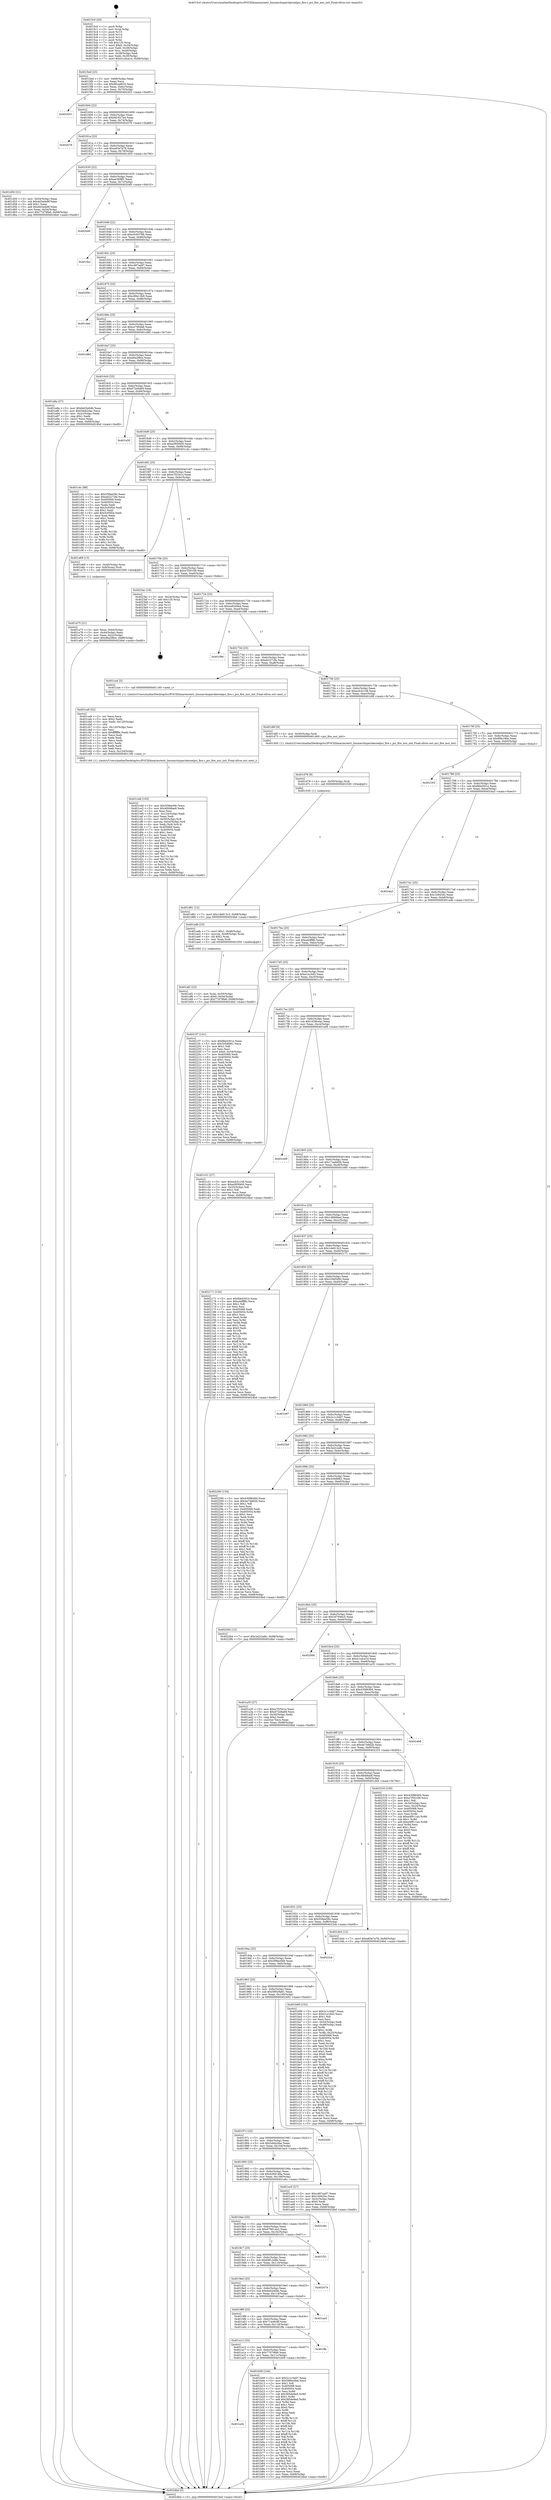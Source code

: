 digraph "0x4015c0" {
  label = "0x4015c0 (/mnt/c/Users/mathe/Desktop/tcc/POCII/binaries/extr_linuxarchsparckernelpci_fire.c_pci_fire_msi_init_Final-ollvm.out::main(0))"
  labelloc = "t"
  node[shape=record]

  Entry [label="",width=0.3,height=0.3,shape=circle,fillcolor=black,style=filled]
  "0x4015ed" [label="{
     0x4015ed [23]\l
     | [instrs]\l
     &nbsp;&nbsp;0x4015ed \<+3\>: mov -0x68(%rbp),%eax\l
     &nbsp;&nbsp;0x4015f0 \<+2\>: mov %eax,%ecx\l
     &nbsp;&nbsp;0x4015f2 \<+6\>: sub $0x90cad635,%ecx\l
     &nbsp;&nbsp;0x4015f8 \<+3\>: mov %eax,-0x6c(%rbp)\l
     &nbsp;&nbsp;0x4015fb \<+3\>: mov %ecx,-0x70(%rbp)\l
     &nbsp;&nbsp;0x4015fe \<+6\>: je 0000000000402453 \<main+0xe93\>\l
  }"]
  "0x402453" [label="{
     0x402453\l
  }", style=dashed]
  "0x401604" [label="{
     0x401604 [22]\l
     | [instrs]\l
     &nbsp;&nbsp;0x401604 \<+5\>: jmp 0000000000401609 \<main+0x49\>\l
     &nbsp;&nbsp;0x401609 \<+3\>: mov -0x6c(%rbp),%eax\l
     &nbsp;&nbsp;0x40160c \<+5\>: sub $0x9d1827a4,%eax\l
     &nbsp;&nbsp;0x401611 \<+3\>: mov %eax,-0x74(%rbp)\l
     &nbsp;&nbsp;0x401614 \<+6\>: je 0000000000402078 \<main+0xab8\>\l
  }"]
  Exit [label="",width=0.3,height=0.3,shape=circle,fillcolor=black,style=filled,peripheries=2]
  "0x402078" [label="{
     0x402078\l
  }", style=dashed]
  "0x40161a" [label="{
     0x40161a [22]\l
     | [instrs]\l
     &nbsp;&nbsp;0x40161a \<+5\>: jmp 000000000040161f \<main+0x5f\>\l
     &nbsp;&nbsp;0x40161f \<+3\>: mov -0x6c(%rbp),%eax\l
     &nbsp;&nbsp;0x401622 \<+5\>: sub $0xa83e7a78,%eax\l
     &nbsp;&nbsp;0x401627 \<+3\>: mov %eax,-0x78(%rbp)\l
     &nbsp;&nbsp;0x40162a \<+6\>: je 0000000000401d50 \<main+0x790\>\l
  }"]
  "0x401d81" [label="{
     0x401d81 [12]\l
     | [instrs]\l
     &nbsp;&nbsp;0x401d81 \<+7\>: movl $0x1de913c3,-0x68(%rbp)\l
     &nbsp;&nbsp;0x401d88 \<+5\>: jmp 00000000004024bd \<main+0xefd\>\l
  }"]
  "0x401d50" [label="{
     0x401d50 [31]\l
     | [instrs]\l
     &nbsp;&nbsp;0x401d50 \<+3\>: mov -0x54(%rbp),%eax\l
     &nbsp;&nbsp;0x401d53 \<+5\>: sub $0xdd3ade8f,%eax\l
     &nbsp;&nbsp;0x401d58 \<+3\>: add $0x1,%eax\l
     &nbsp;&nbsp;0x401d5b \<+5\>: add $0xdd3ade8f,%eax\l
     &nbsp;&nbsp;0x401d60 \<+3\>: mov %eax,-0x54(%rbp)\l
     &nbsp;&nbsp;0x401d63 \<+7\>: movl $0x77d79fa6,-0x68(%rbp)\l
     &nbsp;&nbsp;0x401d6a \<+5\>: jmp 00000000004024bd \<main+0xefd\>\l
  }"]
  "0x401630" [label="{
     0x401630 [22]\l
     | [instrs]\l
     &nbsp;&nbsp;0x401630 \<+5\>: jmp 0000000000401635 \<main+0x75\>\l
     &nbsp;&nbsp;0x401635 \<+3\>: mov -0x6c(%rbp),%eax\l
     &nbsp;&nbsp;0x401638 \<+5\>: sub $0xae368ff1,%eax\l
     &nbsp;&nbsp;0x40163d \<+3\>: mov %eax,-0x7c(%rbp)\l
     &nbsp;&nbsp;0x401640 \<+6\>: je 00000000004020d0 \<main+0xb10\>\l
  }"]
  "0x401d78" [label="{
     0x401d78 [9]\l
     | [instrs]\l
     &nbsp;&nbsp;0x401d78 \<+4\>: mov -0x50(%rbp),%rdi\l
     &nbsp;&nbsp;0x401d7c \<+5\>: call 0000000000401030 \<free@plt\>\l
     | [calls]\l
     &nbsp;&nbsp;0x401030 \{1\} (unknown)\l
  }"]
  "0x4020d0" [label="{
     0x4020d0\l
  }", style=dashed]
  "0x401646" [label="{
     0x401646 [22]\l
     | [instrs]\l
     &nbsp;&nbsp;0x401646 \<+5\>: jmp 000000000040164b \<main+0x8b\>\l
     &nbsp;&nbsp;0x40164b \<+3\>: mov -0x6c(%rbp),%eax\l
     &nbsp;&nbsp;0x40164e \<+5\>: sub $0xc0c83798,%eax\l
     &nbsp;&nbsp;0x401653 \<+3\>: mov %eax,-0x80(%rbp)\l
     &nbsp;&nbsp;0x401656 \<+6\>: je 0000000000401fa2 \<main+0x9e2\>\l
  }"]
  "0x401cdd" [label="{
     0x401cdd [103]\l
     | [instrs]\l
     &nbsp;&nbsp;0x401cdd \<+5\>: mov $0x558ee58c,%ecx\l
     &nbsp;&nbsp;0x401ce2 \<+5\>: mov $0x4fd48ae8,%edx\l
     &nbsp;&nbsp;0x401ce7 \<+2\>: xor %esi,%esi\l
     &nbsp;&nbsp;0x401ce9 \<+6\>: mov -0x124(%rbp),%edi\l
     &nbsp;&nbsp;0x401cef \<+3\>: imul %eax,%edi\l
     &nbsp;&nbsp;0x401cf2 \<+4\>: mov -0x50(%rbp),%r8\l
     &nbsp;&nbsp;0x401cf6 \<+4\>: movslq -0x54(%rbp),%r9\l
     &nbsp;&nbsp;0x401cfa \<+4\>: mov %edi,(%r8,%r9,4)\l
     &nbsp;&nbsp;0x401cfe \<+7\>: mov 0x405068,%eax\l
     &nbsp;&nbsp;0x401d05 \<+7\>: mov 0x405054,%edi\l
     &nbsp;&nbsp;0x401d0c \<+3\>: sub $0x1,%esi\l
     &nbsp;&nbsp;0x401d0f \<+3\>: mov %eax,%r10d\l
     &nbsp;&nbsp;0x401d12 \<+3\>: add %esi,%r10d\l
     &nbsp;&nbsp;0x401d15 \<+4\>: imul %r10d,%eax\l
     &nbsp;&nbsp;0x401d19 \<+3\>: and $0x1,%eax\l
     &nbsp;&nbsp;0x401d1c \<+3\>: cmp $0x0,%eax\l
     &nbsp;&nbsp;0x401d1f \<+4\>: sete %r11b\l
     &nbsp;&nbsp;0x401d23 \<+3\>: cmp $0xa,%edi\l
     &nbsp;&nbsp;0x401d26 \<+3\>: setl %bl\l
     &nbsp;&nbsp;0x401d29 \<+3\>: mov %r11b,%r14b\l
     &nbsp;&nbsp;0x401d2c \<+3\>: and %bl,%r14b\l
     &nbsp;&nbsp;0x401d2f \<+3\>: xor %bl,%r11b\l
     &nbsp;&nbsp;0x401d32 \<+3\>: or %r11b,%r14b\l
     &nbsp;&nbsp;0x401d35 \<+4\>: test $0x1,%r14b\l
     &nbsp;&nbsp;0x401d39 \<+3\>: cmovne %edx,%ecx\l
     &nbsp;&nbsp;0x401d3c \<+3\>: mov %ecx,-0x68(%rbp)\l
     &nbsp;&nbsp;0x401d3f \<+5\>: jmp 00000000004024bd \<main+0xefd\>\l
  }"]
  "0x401fa2" [label="{
     0x401fa2\l
  }", style=dashed]
  "0x40165c" [label="{
     0x40165c [25]\l
     | [instrs]\l
     &nbsp;&nbsp;0x40165c \<+5\>: jmp 0000000000401661 \<main+0xa1\>\l
     &nbsp;&nbsp;0x401661 \<+3\>: mov -0x6c(%rbp),%eax\l
     &nbsp;&nbsp;0x401664 \<+5\>: sub $0xc487aa97,%eax\l
     &nbsp;&nbsp;0x401669 \<+6\>: mov %eax,-0x84(%rbp)\l
     &nbsp;&nbsp;0x40166f \<+6\>: je 000000000040206c \<main+0xaac\>\l
  }"]
  "0x401ca9" [label="{
     0x401ca9 [52]\l
     | [instrs]\l
     &nbsp;&nbsp;0x401ca9 \<+2\>: xor %ecx,%ecx\l
     &nbsp;&nbsp;0x401cab \<+5\>: mov $0x2,%edx\l
     &nbsp;&nbsp;0x401cb0 \<+6\>: mov %edx,-0x120(%rbp)\l
     &nbsp;&nbsp;0x401cb6 \<+1\>: cltd\l
     &nbsp;&nbsp;0x401cb7 \<+6\>: mov -0x120(%rbp),%esi\l
     &nbsp;&nbsp;0x401cbd \<+2\>: idiv %esi\l
     &nbsp;&nbsp;0x401cbf \<+6\>: imul $0xfffffffe,%edx,%edx\l
     &nbsp;&nbsp;0x401cc5 \<+2\>: mov %ecx,%edi\l
     &nbsp;&nbsp;0x401cc7 \<+2\>: sub %edx,%edi\l
     &nbsp;&nbsp;0x401cc9 \<+2\>: mov %ecx,%edx\l
     &nbsp;&nbsp;0x401ccb \<+3\>: sub $0x1,%edx\l
     &nbsp;&nbsp;0x401cce \<+2\>: add %edx,%edi\l
     &nbsp;&nbsp;0x401cd0 \<+2\>: sub %edi,%ecx\l
     &nbsp;&nbsp;0x401cd2 \<+6\>: mov %ecx,-0x124(%rbp)\l
     &nbsp;&nbsp;0x401cd8 \<+5\>: call 0000000000401160 \<next_i\>\l
     | [calls]\l
     &nbsp;&nbsp;0x401160 \{1\} (/mnt/c/Users/mathe/Desktop/tcc/POCII/binaries/extr_linuxarchsparckernelpci_fire.c_pci_fire_msi_init_Final-ollvm.out::next_i)\l
  }"]
  "0x40206c" [label="{
     0x40206c\l
  }", style=dashed]
  "0x401675" [label="{
     0x401675 [25]\l
     | [instrs]\l
     &nbsp;&nbsp;0x401675 \<+5\>: jmp 000000000040167a \<main+0xba\>\l
     &nbsp;&nbsp;0x40167a \<+3\>: mov -0x6c(%rbp),%eax\l
     &nbsp;&nbsp;0x40167d \<+5\>: sub $0xc89a13b9,%eax\l
     &nbsp;&nbsp;0x401682 \<+6\>: mov %eax,-0x88(%rbp)\l
     &nbsp;&nbsp;0x401688 \<+6\>: je 0000000000401de0 \<main+0x820\>\l
  }"]
  "0x401a2b" [label="{
     0x401a2b\l
  }", style=dashed]
  "0x401de0" [label="{
     0x401de0\l
  }", style=dashed]
  "0x40168e" [label="{
     0x40168e [25]\l
     | [instrs]\l
     &nbsp;&nbsp;0x40168e \<+5\>: jmp 0000000000401693 \<main+0xd3\>\l
     &nbsp;&nbsp;0x401693 \<+3\>: mov -0x6c(%rbp),%eax\l
     &nbsp;&nbsp;0x401696 \<+5\>: sub $0xce790da8,%eax\l
     &nbsp;&nbsp;0x40169b \<+6\>: mov %eax,-0x8c(%rbp)\l
     &nbsp;&nbsp;0x4016a1 \<+6\>: je 0000000000401d8d \<main+0x7cd\>\l
  }"]
  "0x401b09" [label="{
     0x401b09 [144]\l
     | [instrs]\l
     &nbsp;&nbsp;0x401b09 \<+5\>: mov $0x2c1c3dd7,%eax\l
     &nbsp;&nbsp;0x401b0e \<+5\>: mov $0x588ec0b6,%ecx\l
     &nbsp;&nbsp;0x401b13 \<+2\>: mov $0x1,%dl\l
     &nbsp;&nbsp;0x401b15 \<+7\>: mov 0x405068,%esi\l
     &nbsp;&nbsp;0x401b1c \<+7\>: mov 0x405054,%edi\l
     &nbsp;&nbsp;0x401b23 \<+3\>: mov %esi,%r8d\l
     &nbsp;&nbsp;0x401b26 \<+7\>: sub $0x385de9ed,%r8d\l
     &nbsp;&nbsp;0x401b2d \<+4\>: sub $0x1,%r8d\l
     &nbsp;&nbsp;0x401b31 \<+7\>: add $0x385de9ed,%r8d\l
     &nbsp;&nbsp;0x401b38 \<+4\>: imul %r8d,%esi\l
     &nbsp;&nbsp;0x401b3c \<+3\>: and $0x1,%esi\l
     &nbsp;&nbsp;0x401b3f \<+3\>: cmp $0x0,%esi\l
     &nbsp;&nbsp;0x401b42 \<+4\>: sete %r9b\l
     &nbsp;&nbsp;0x401b46 \<+3\>: cmp $0xa,%edi\l
     &nbsp;&nbsp;0x401b49 \<+4\>: setl %r10b\l
     &nbsp;&nbsp;0x401b4d \<+3\>: mov %r9b,%r11b\l
     &nbsp;&nbsp;0x401b50 \<+4\>: xor $0xff,%r11b\l
     &nbsp;&nbsp;0x401b54 \<+3\>: mov %r10b,%bl\l
     &nbsp;&nbsp;0x401b57 \<+3\>: xor $0xff,%bl\l
     &nbsp;&nbsp;0x401b5a \<+3\>: xor $0x1,%dl\l
     &nbsp;&nbsp;0x401b5d \<+3\>: mov %r11b,%r14b\l
     &nbsp;&nbsp;0x401b60 \<+4\>: and $0xff,%r14b\l
     &nbsp;&nbsp;0x401b64 \<+3\>: and %dl,%r9b\l
     &nbsp;&nbsp;0x401b67 \<+3\>: mov %bl,%r15b\l
     &nbsp;&nbsp;0x401b6a \<+4\>: and $0xff,%r15b\l
     &nbsp;&nbsp;0x401b6e \<+3\>: and %dl,%r10b\l
     &nbsp;&nbsp;0x401b71 \<+3\>: or %r9b,%r14b\l
     &nbsp;&nbsp;0x401b74 \<+3\>: or %r10b,%r15b\l
     &nbsp;&nbsp;0x401b77 \<+3\>: xor %r15b,%r14b\l
     &nbsp;&nbsp;0x401b7a \<+3\>: or %bl,%r11b\l
     &nbsp;&nbsp;0x401b7d \<+4\>: xor $0xff,%r11b\l
     &nbsp;&nbsp;0x401b81 \<+3\>: or $0x1,%dl\l
     &nbsp;&nbsp;0x401b84 \<+3\>: and %dl,%r11b\l
     &nbsp;&nbsp;0x401b87 \<+3\>: or %r11b,%r14b\l
     &nbsp;&nbsp;0x401b8a \<+4\>: test $0x1,%r14b\l
     &nbsp;&nbsp;0x401b8e \<+3\>: cmovne %ecx,%eax\l
     &nbsp;&nbsp;0x401b91 \<+3\>: mov %eax,-0x68(%rbp)\l
     &nbsp;&nbsp;0x401b94 \<+5\>: jmp 00000000004024bd \<main+0xefd\>\l
  }"]
  "0x401d8d" [label="{
     0x401d8d\l
  }", style=dashed]
  "0x4016a7" [label="{
     0x4016a7 [25]\l
     | [instrs]\l
     &nbsp;&nbsp;0x4016a7 \<+5\>: jmp 00000000004016ac \<main+0xec\>\l
     &nbsp;&nbsp;0x4016ac \<+3\>: mov -0x6c(%rbp),%eax\l
     &nbsp;&nbsp;0x4016af \<+5\>: sub $0xd6a2f8ce,%eax\l
     &nbsp;&nbsp;0x4016b4 \<+6\>: mov %eax,-0x90(%rbp)\l
     &nbsp;&nbsp;0x4016ba \<+6\>: je 0000000000401a8a \<main+0x4ca\>\l
  }"]
  "0x401a12" [label="{
     0x401a12 [25]\l
     | [instrs]\l
     &nbsp;&nbsp;0x401a12 \<+5\>: jmp 0000000000401a17 \<main+0x457\>\l
     &nbsp;&nbsp;0x401a17 \<+3\>: mov -0x6c(%rbp),%eax\l
     &nbsp;&nbsp;0x401a1a \<+5\>: sub $0x77d79fa6,%eax\l
     &nbsp;&nbsp;0x401a1f \<+6\>: mov %eax,-0x11c(%rbp)\l
     &nbsp;&nbsp;0x401a25 \<+6\>: je 0000000000401b09 \<main+0x549\>\l
  }"]
  "0x401a8a" [label="{
     0x401a8a [27]\l
     | [instrs]\l
     &nbsp;&nbsp;0x401a8a \<+5\>: mov $0x6e02e64b,%eax\l
     &nbsp;&nbsp;0x401a8f \<+5\>: mov $0x5deb2dac,%ecx\l
     &nbsp;&nbsp;0x401a94 \<+3\>: mov -0x2c(%rbp),%edx\l
     &nbsp;&nbsp;0x401a97 \<+3\>: cmp $0x1,%edx\l
     &nbsp;&nbsp;0x401a9a \<+3\>: cmovl %ecx,%eax\l
     &nbsp;&nbsp;0x401a9d \<+3\>: mov %eax,-0x68(%rbp)\l
     &nbsp;&nbsp;0x401aa0 \<+5\>: jmp 00000000004024bd \<main+0xefd\>\l
  }"]
  "0x4016c0" [label="{
     0x4016c0 [25]\l
     | [instrs]\l
     &nbsp;&nbsp;0x4016c0 \<+5\>: jmp 00000000004016c5 \<main+0x105\>\l
     &nbsp;&nbsp;0x4016c5 \<+3\>: mov -0x6c(%rbp),%eax\l
     &nbsp;&nbsp;0x4016c8 \<+5\>: sub $0xd72e8a69,%eax\l
     &nbsp;&nbsp;0x4016cd \<+6\>: mov %eax,-0x94(%rbp)\l
     &nbsp;&nbsp;0x4016d3 \<+6\>: je 0000000000401a50 \<main+0x490\>\l
  }"]
  "0x401ffa" [label="{
     0x401ffa\l
  }", style=dashed]
  "0x401a50" [label="{
     0x401a50\l
  }", style=dashed]
  "0x4016d9" [label="{
     0x4016d9 [25]\l
     | [instrs]\l
     &nbsp;&nbsp;0x4016d9 \<+5\>: jmp 00000000004016de \<main+0x11e\>\l
     &nbsp;&nbsp;0x4016de \<+3\>: mov -0x6c(%rbp),%eax\l
     &nbsp;&nbsp;0x4016e1 \<+5\>: sub $0xe095f400,%eax\l
     &nbsp;&nbsp;0x4016e6 \<+6\>: mov %eax,-0x98(%rbp)\l
     &nbsp;&nbsp;0x4016ec \<+6\>: je 0000000000401c4c \<main+0x68c\>\l
  }"]
  "0x4019f9" [label="{
     0x4019f9 [25]\l
     | [instrs]\l
     &nbsp;&nbsp;0x4019f9 \<+5\>: jmp 00000000004019fe \<main+0x43e\>\l
     &nbsp;&nbsp;0x4019fe \<+3\>: mov -0x6c(%rbp),%eax\l
     &nbsp;&nbsp;0x401a01 \<+5\>: sub $0x71446c8f,%eax\l
     &nbsp;&nbsp;0x401a06 \<+6\>: mov %eax,-0x118(%rbp)\l
     &nbsp;&nbsp;0x401a0c \<+6\>: je 0000000000401ffa \<main+0xa3a\>\l
  }"]
  "0x401c4c" [label="{
     0x401c4c [88]\l
     | [instrs]\l
     &nbsp;&nbsp;0x401c4c \<+5\>: mov $0x558ee58c,%eax\l
     &nbsp;&nbsp;0x401c51 \<+5\>: mov $0xeb2272fe,%ecx\l
     &nbsp;&nbsp;0x401c56 \<+7\>: mov 0x405068,%edx\l
     &nbsp;&nbsp;0x401c5d \<+7\>: mov 0x405054,%esi\l
     &nbsp;&nbsp;0x401c64 \<+2\>: mov %edx,%edi\l
     &nbsp;&nbsp;0x401c66 \<+6\>: sub $0x5c05f2e,%edi\l
     &nbsp;&nbsp;0x401c6c \<+3\>: sub $0x1,%edi\l
     &nbsp;&nbsp;0x401c6f \<+6\>: add $0x5c05f2e,%edi\l
     &nbsp;&nbsp;0x401c75 \<+3\>: imul %edi,%edx\l
     &nbsp;&nbsp;0x401c78 \<+3\>: and $0x1,%edx\l
     &nbsp;&nbsp;0x401c7b \<+3\>: cmp $0x0,%edx\l
     &nbsp;&nbsp;0x401c7e \<+4\>: sete %r8b\l
     &nbsp;&nbsp;0x401c82 \<+3\>: cmp $0xa,%esi\l
     &nbsp;&nbsp;0x401c85 \<+4\>: setl %r9b\l
     &nbsp;&nbsp;0x401c89 \<+3\>: mov %r8b,%r10b\l
     &nbsp;&nbsp;0x401c8c \<+3\>: and %r9b,%r10b\l
     &nbsp;&nbsp;0x401c8f \<+3\>: xor %r9b,%r8b\l
     &nbsp;&nbsp;0x401c92 \<+3\>: or %r8b,%r10b\l
     &nbsp;&nbsp;0x401c95 \<+4\>: test $0x1,%r10b\l
     &nbsp;&nbsp;0x401c99 \<+3\>: cmovne %ecx,%eax\l
     &nbsp;&nbsp;0x401c9c \<+3\>: mov %eax,-0x68(%rbp)\l
     &nbsp;&nbsp;0x401c9f \<+5\>: jmp 00000000004024bd \<main+0xefd\>\l
  }"]
  "0x4016f2" [label="{
     0x4016f2 [25]\l
     | [instrs]\l
     &nbsp;&nbsp;0x4016f2 \<+5\>: jmp 00000000004016f7 \<main+0x137\>\l
     &nbsp;&nbsp;0x4016f7 \<+3\>: mov -0x6c(%rbp),%eax\l
     &nbsp;&nbsp;0x4016fa \<+5\>: sub $0xe7f2541e,%eax\l
     &nbsp;&nbsp;0x4016ff \<+6\>: mov %eax,-0x9c(%rbp)\l
     &nbsp;&nbsp;0x401705 \<+6\>: je 0000000000401a68 \<main+0x4a8\>\l
  }"]
  "0x401aa5" [label="{
     0x401aa5\l
  }", style=dashed]
  "0x401a68" [label="{
     0x401a68 [13]\l
     | [instrs]\l
     &nbsp;&nbsp;0x401a68 \<+4\>: mov -0x40(%rbp),%rax\l
     &nbsp;&nbsp;0x401a6c \<+4\>: mov 0x8(%rax),%rdi\l
     &nbsp;&nbsp;0x401a70 \<+5\>: call 0000000000401060 \<atoi@plt\>\l
     | [calls]\l
     &nbsp;&nbsp;0x401060 \{1\} (unknown)\l
  }"]
  "0x40170b" [label="{
     0x40170b [25]\l
     | [instrs]\l
     &nbsp;&nbsp;0x40170b \<+5\>: jmp 0000000000401710 \<main+0x150\>\l
     &nbsp;&nbsp;0x401710 \<+3\>: mov -0x6c(%rbp),%eax\l
     &nbsp;&nbsp;0x401713 \<+5\>: sub $0xe7f50169,%eax\l
     &nbsp;&nbsp;0x401718 \<+6\>: mov %eax,-0xa0(%rbp)\l
     &nbsp;&nbsp;0x40171e \<+6\>: je 00000000004023ac \<main+0xdec\>\l
  }"]
  "0x4019e0" [label="{
     0x4019e0 [25]\l
     | [instrs]\l
     &nbsp;&nbsp;0x4019e0 \<+5\>: jmp 00000000004019e5 \<main+0x425\>\l
     &nbsp;&nbsp;0x4019e5 \<+3\>: mov -0x6c(%rbp),%eax\l
     &nbsp;&nbsp;0x4019e8 \<+5\>: sub $0x6e02e64b,%eax\l
     &nbsp;&nbsp;0x4019ed \<+6\>: mov %eax,-0x114(%rbp)\l
     &nbsp;&nbsp;0x4019f3 \<+6\>: je 0000000000401aa5 \<main+0x4e5\>\l
  }"]
  "0x4023ac" [label="{
     0x4023ac [19]\l
     | [instrs]\l
     &nbsp;&nbsp;0x4023ac \<+3\>: mov -0x24(%rbp),%eax\l
     &nbsp;&nbsp;0x4023af \<+7\>: add $0x120,%rsp\l
     &nbsp;&nbsp;0x4023b6 \<+1\>: pop %rbx\l
     &nbsp;&nbsp;0x4023b7 \<+2\>: pop %r12\l
     &nbsp;&nbsp;0x4023b9 \<+2\>: pop %r14\l
     &nbsp;&nbsp;0x4023bb \<+2\>: pop %r15\l
     &nbsp;&nbsp;0x4023bd \<+1\>: pop %rbp\l
     &nbsp;&nbsp;0x4023be \<+1\>: ret\l
  }"]
  "0x401724" [label="{
     0x401724 [25]\l
     | [instrs]\l
     &nbsp;&nbsp;0x401724 \<+5\>: jmp 0000000000401729 \<main+0x169\>\l
     &nbsp;&nbsp;0x401729 \<+3\>: mov -0x6c(%rbp),%eax\l
     &nbsp;&nbsp;0x40172c \<+5\>: sub $0xea9249a4,%eax\l
     &nbsp;&nbsp;0x401731 \<+6\>: mov %eax,-0xa4(%rbp)\l
     &nbsp;&nbsp;0x401737 \<+6\>: je 0000000000401f96 \<main+0x9d6\>\l
  }"]
  "0x402474" [label="{
     0x402474\l
  }", style=dashed]
  "0x401f96" [label="{
     0x401f96\l
  }", style=dashed]
  "0x40173d" [label="{
     0x40173d [25]\l
     | [instrs]\l
     &nbsp;&nbsp;0x40173d \<+5\>: jmp 0000000000401742 \<main+0x182\>\l
     &nbsp;&nbsp;0x401742 \<+3\>: mov -0x6c(%rbp),%eax\l
     &nbsp;&nbsp;0x401745 \<+5\>: sub $0xeb2272fe,%eax\l
     &nbsp;&nbsp;0x40174a \<+6\>: mov %eax,-0xa8(%rbp)\l
     &nbsp;&nbsp;0x401750 \<+6\>: je 0000000000401ca4 \<main+0x6e4\>\l
  }"]
  "0x4019c7" [label="{
     0x4019c7 [25]\l
     | [instrs]\l
     &nbsp;&nbsp;0x4019c7 \<+5\>: jmp 00000000004019cc \<main+0x40c\>\l
     &nbsp;&nbsp;0x4019cc \<+3\>: mov -0x6c(%rbp),%eax\l
     &nbsp;&nbsp;0x4019cf \<+5\>: sub $0x69f1348e,%eax\l
     &nbsp;&nbsp;0x4019d4 \<+6\>: mov %eax,-0x110(%rbp)\l
     &nbsp;&nbsp;0x4019da \<+6\>: je 0000000000402474 \<main+0xeb4\>\l
  }"]
  "0x401ca4" [label="{
     0x401ca4 [5]\l
     | [instrs]\l
     &nbsp;&nbsp;0x401ca4 \<+5\>: call 0000000000401160 \<next_i\>\l
     | [calls]\l
     &nbsp;&nbsp;0x401160 \{1\} (/mnt/c/Users/mathe/Desktop/tcc/POCII/binaries/extr_linuxarchsparckernelpci_fire.c_pci_fire_msi_init_Final-ollvm.out::next_i)\l
  }"]
  "0x401756" [label="{
     0x401756 [25]\l
     | [instrs]\l
     &nbsp;&nbsp;0x401756 \<+5\>: jmp 000000000040175b \<main+0x19b\>\l
     &nbsp;&nbsp;0x40175b \<+3\>: mov -0x6c(%rbp),%eax\l
     &nbsp;&nbsp;0x40175e \<+5\>: sub $0xecb3c148,%eax\l
     &nbsp;&nbsp;0x401763 \<+6\>: mov %eax,-0xac(%rbp)\l
     &nbsp;&nbsp;0x401769 \<+6\>: je 0000000000401d6f \<main+0x7af\>\l
  }"]
  "0x401f31" [label="{
     0x401f31\l
  }", style=dashed]
  "0x401d6f" [label="{
     0x401d6f [9]\l
     | [instrs]\l
     &nbsp;&nbsp;0x401d6f \<+4\>: mov -0x50(%rbp),%rdi\l
     &nbsp;&nbsp;0x401d73 \<+5\>: call 0000000000401400 \<pci_fire_msi_init\>\l
     | [calls]\l
     &nbsp;&nbsp;0x401400 \{1\} (/mnt/c/Users/mathe/Desktop/tcc/POCII/binaries/extr_linuxarchsparckernelpci_fire.c_pci_fire_msi_init_Final-ollvm.out::pci_fire_msi_init)\l
  }"]
  "0x40176f" [label="{
     0x40176f [25]\l
     | [instrs]\l
     &nbsp;&nbsp;0x40176f \<+5\>: jmp 0000000000401774 \<main+0x1b4\>\l
     &nbsp;&nbsp;0x401774 \<+3\>: mov -0x6c(%rbp),%eax\l
     &nbsp;&nbsp;0x401777 \<+5\>: sub $0xf8fe19be,%eax\l
     &nbsp;&nbsp;0x40177c \<+6\>: mov %eax,-0xb0(%rbp)\l
     &nbsp;&nbsp;0x401782 \<+6\>: je 0000000000402165 \<main+0xba5\>\l
  }"]
  "0x4019ae" [label="{
     0x4019ae [25]\l
     | [instrs]\l
     &nbsp;&nbsp;0x4019ae \<+5\>: jmp 00000000004019b3 \<main+0x3f3\>\l
     &nbsp;&nbsp;0x4019b3 \<+3\>: mov -0x6c(%rbp),%eax\l
     &nbsp;&nbsp;0x4019b6 \<+5\>: sub $0x679014a2,%eax\l
     &nbsp;&nbsp;0x4019bb \<+6\>: mov %eax,-0x10c(%rbp)\l
     &nbsp;&nbsp;0x4019c1 \<+6\>: je 0000000000401f31 \<main+0x971\>\l
  }"]
  "0x402165" [label="{
     0x402165\l
  }", style=dashed]
  "0x401788" [label="{
     0x401788 [25]\l
     | [instrs]\l
     &nbsp;&nbsp;0x401788 \<+5\>: jmp 000000000040178d \<main+0x1cd\>\l
     &nbsp;&nbsp;0x40178d \<+3\>: mov -0x6c(%rbp),%eax\l
     &nbsp;&nbsp;0x401790 \<+5\>: sub $0xfbb4301e,%eax\l
     &nbsp;&nbsp;0x401795 \<+6\>: mov %eax,-0xb4(%rbp)\l
     &nbsp;&nbsp;0x40179b \<+6\>: je 00000000004024a3 \<main+0xee3\>\l
  }"]
  "0x401e6c" [label="{
     0x401e6c\l
  }", style=dashed]
  "0x4024a3" [label="{
     0x4024a3\l
  }", style=dashed]
  "0x4017a1" [label="{
     0x4017a1 [25]\l
     | [instrs]\l
     &nbsp;&nbsp;0x4017a1 \<+5\>: jmp 00000000004017a6 \<main+0x1e6\>\l
     &nbsp;&nbsp;0x4017a6 \<+3\>: mov -0x6c(%rbp),%eax\l
     &nbsp;&nbsp;0x4017a9 \<+5\>: sub $0x1b9434c,%eax\l
     &nbsp;&nbsp;0x4017ae \<+6\>: mov %eax,-0xb8(%rbp)\l
     &nbsp;&nbsp;0x4017b4 \<+6\>: je 0000000000401adb \<main+0x51b\>\l
  }"]
  "0x401af2" [label="{
     0x401af2 [23]\l
     | [instrs]\l
     &nbsp;&nbsp;0x401af2 \<+4\>: mov %rax,-0x50(%rbp)\l
     &nbsp;&nbsp;0x401af6 \<+7\>: movl $0x0,-0x54(%rbp)\l
     &nbsp;&nbsp;0x401afd \<+7\>: movl $0x77d79fa6,-0x68(%rbp)\l
     &nbsp;&nbsp;0x401b04 \<+5\>: jmp 00000000004024bd \<main+0xefd\>\l
  }"]
  "0x401adb" [label="{
     0x401adb [23]\l
     | [instrs]\l
     &nbsp;&nbsp;0x401adb \<+7\>: movl $0x1,-0x48(%rbp)\l
     &nbsp;&nbsp;0x401ae2 \<+4\>: movslq -0x48(%rbp),%rax\l
     &nbsp;&nbsp;0x401ae6 \<+4\>: shl $0x2,%rax\l
     &nbsp;&nbsp;0x401aea \<+3\>: mov %rax,%rdi\l
     &nbsp;&nbsp;0x401aed \<+5\>: call 0000000000401050 \<malloc@plt\>\l
     | [calls]\l
     &nbsp;&nbsp;0x401050 \{1\} (unknown)\l
  }"]
  "0x4017ba" [label="{
     0x4017ba [25]\l
     | [instrs]\l
     &nbsp;&nbsp;0x4017ba \<+5\>: jmp 00000000004017bf \<main+0x1ff\>\l
     &nbsp;&nbsp;0x4017bf \<+3\>: mov -0x6c(%rbp),%eax\l
     &nbsp;&nbsp;0x4017c2 \<+5\>: sub $0xa4dff8b,%eax\l
     &nbsp;&nbsp;0x4017c7 \<+6\>: mov %eax,-0xbc(%rbp)\l
     &nbsp;&nbsp;0x4017cd \<+6\>: je 00000000004021f7 \<main+0xc37\>\l
  }"]
  "0x401995" [label="{
     0x401995 [25]\l
     | [instrs]\l
     &nbsp;&nbsp;0x401995 \<+5\>: jmp 000000000040199a \<main+0x3da\>\l
     &nbsp;&nbsp;0x40199a \<+3\>: mov -0x6c(%rbp),%eax\l
     &nbsp;&nbsp;0x40199d \<+5\>: sub $0x6269148a,%eax\l
     &nbsp;&nbsp;0x4019a2 \<+6\>: mov %eax,-0x108(%rbp)\l
     &nbsp;&nbsp;0x4019a8 \<+6\>: je 0000000000401e6c \<main+0x8ac\>\l
  }"]
  "0x4021f7" [label="{
     0x4021f7 [141]\l
     | [instrs]\l
     &nbsp;&nbsp;0x4021f7 \<+5\>: mov $0xfbb4301e,%eax\l
     &nbsp;&nbsp;0x4021fc \<+5\>: mov $0x3c0dfd61,%ecx\l
     &nbsp;&nbsp;0x402201 \<+2\>: mov $0x1,%dl\l
     &nbsp;&nbsp;0x402203 \<+2\>: xor %esi,%esi\l
     &nbsp;&nbsp;0x402205 \<+7\>: movl $0x0,-0x34(%rbp)\l
     &nbsp;&nbsp;0x40220c \<+7\>: mov 0x405068,%edi\l
     &nbsp;&nbsp;0x402213 \<+8\>: mov 0x405054,%r8d\l
     &nbsp;&nbsp;0x40221b \<+3\>: sub $0x1,%esi\l
     &nbsp;&nbsp;0x40221e \<+3\>: mov %edi,%r9d\l
     &nbsp;&nbsp;0x402221 \<+3\>: add %esi,%r9d\l
     &nbsp;&nbsp;0x402224 \<+4\>: imul %r9d,%edi\l
     &nbsp;&nbsp;0x402228 \<+3\>: and $0x1,%edi\l
     &nbsp;&nbsp;0x40222b \<+3\>: cmp $0x0,%edi\l
     &nbsp;&nbsp;0x40222e \<+4\>: sete %r10b\l
     &nbsp;&nbsp;0x402232 \<+4\>: cmp $0xa,%r8d\l
     &nbsp;&nbsp;0x402236 \<+4\>: setl %r11b\l
     &nbsp;&nbsp;0x40223a \<+3\>: mov %r10b,%bl\l
     &nbsp;&nbsp;0x40223d \<+3\>: xor $0xff,%bl\l
     &nbsp;&nbsp;0x402240 \<+3\>: mov %r11b,%r14b\l
     &nbsp;&nbsp;0x402243 \<+4\>: xor $0xff,%r14b\l
     &nbsp;&nbsp;0x402247 \<+3\>: xor $0x1,%dl\l
     &nbsp;&nbsp;0x40224a \<+3\>: mov %bl,%r15b\l
     &nbsp;&nbsp;0x40224d \<+4\>: and $0xff,%r15b\l
     &nbsp;&nbsp;0x402251 \<+3\>: and %dl,%r10b\l
     &nbsp;&nbsp;0x402254 \<+3\>: mov %r14b,%r12b\l
     &nbsp;&nbsp;0x402257 \<+4\>: and $0xff,%r12b\l
     &nbsp;&nbsp;0x40225b \<+3\>: and %dl,%r11b\l
     &nbsp;&nbsp;0x40225e \<+3\>: or %r10b,%r15b\l
     &nbsp;&nbsp;0x402261 \<+3\>: or %r11b,%r12b\l
     &nbsp;&nbsp;0x402264 \<+3\>: xor %r12b,%r15b\l
     &nbsp;&nbsp;0x402267 \<+3\>: or %r14b,%bl\l
     &nbsp;&nbsp;0x40226a \<+3\>: xor $0xff,%bl\l
     &nbsp;&nbsp;0x40226d \<+3\>: or $0x1,%dl\l
     &nbsp;&nbsp;0x402270 \<+2\>: and %dl,%bl\l
     &nbsp;&nbsp;0x402272 \<+3\>: or %bl,%r15b\l
     &nbsp;&nbsp;0x402275 \<+4\>: test $0x1,%r15b\l
     &nbsp;&nbsp;0x402279 \<+3\>: cmovne %ecx,%eax\l
     &nbsp;&nbsp;0x40227c \<+3\>: mov %eax,-0x68(%rbp)\l
     &nbsp;&nbsp;0x40227f \<+5\>: jmp 00000000004024bd \<main+0xefd\>\l
  }"]
  "0x4017d3" [label="{
     0x4017d3 [25]\l
     | [instrs]\l
     &nbsp;&nbsp;0x4017d3 \<+5\>: jmp 00000000004017d8 \<main+0x218\>\l
     &nbsp;&nbsp;0x4017d8 \<+3\>: mov -0x6c(%rbp),%eax\l
     &nbsp;&nbsp;0x4017db \<+5\>: sub $0xe1a16d3,%eax\l
     &nbsp;&nbsp;0x4017e0 \<+6\>: mov %eax,-0xc0(%rbp)\l
     &nbsp;&nbsp;0x4017e6 \<+6\>: je 0000000000401c31 \<main+0x671\>\l
  }"]
  "0x401ac0" [label="{
     0x401ac0 [27]\l
     | [instrs]\l
     &nbsp;&nbsp;0x401ac0 \<+5\>: mov $0xc487aa97,%eax\l
     &nbsp;&nbsp;0x401ac5 \<+5\>: mov $0x1b9434c,%ecx\l
     &nbsp;&nbsp;0x401aca \<+3\>: mov -0x2c(%rbp),%edx\l
     &nbsp;&nbsp;0x401acd \<+3\>: cmp $0x0,%edx\l
     &nbsp;&nbsp;0x401ad0 \<+3\>: cmove %ecx,%eax\l
     &nbsp;&nbsp;0x401ad3 \<+3\>: mov %eax,-0x68(%rbp)\l
     &nbsp;&nbsp;0x401ad6 \<+5\>: jmp 00000000004024bd \<main+0xefd\>\l
  }"]
  "0x401c31" [label="{
     0x401c31 [27]\l
     | [instrs]\l
     &nbsp;&nbsp;0x401c31 \<+5\>: mov $0xecb3c148,%eax\l
     &nbsp;&nbsp;0x401c36 \<+5\>: mov $0xe095f400,%ecx\l
     &nbsp;&nbsp;0x401c3b \<+3\>: mov -0x25(%rbp),%dl\l
     &nbsp;&nbsp;0x401c3e \<+3\>: test $0x1,%dl\l
     &nbsp;&nbsp;0x401c41 \<+3\>: cmovne %ecx,%eax\l
     &nbsp;&nbsp;0x401c44 \<+3\>: mov %eax,-0x68(%rbp)\l
     &nbsp;&nbsp;0x401c47 \<+5\>: jmp 00000000004024bd \<main+0xefd\>\l
  }"]
  "0x4017ec" [label="{
     0x4017ec [25]\l
     | [instrs]\l
     &nbsp;&nbsp;0x4017ec \<+5\>: jmp 00000000004017f1 \<main+0x231\>\l
     &nbsp;&nbsp;0x4017f1 \<+3\>: mov -0x6c(%rbp),%eax\l
     &nbsp;&nbsp;0x4017f4 \<+5\>: sub $0x1638ceac,%eax\l
     &nbsp;&nbsp;0x4017f9 \<+6\>: mov %eax,-0xc4(%rbp)\l
     &nbsp;&nbsp;0x4017ff \<+6\>: je 0000000000401ed9 \<main+0x919\>\l
  }"]
  "0x40197c" [label="{
     0x40197c [25]\l
     | [instrs]\l
     &nbsp;&nbsp;0x40197c \<+5\>: jmp 0000000000401981 \<main+0x3c1\>\l
     &nbsp;&nbsp;0x401981 \<+3\>: mov -0x6c(%rbp),%eax\l
     &nbsp;&nbsp;0x401984 \<+5\>: sub $0x5deb2dac,%eax\l
     &nbsp;&nbsp;0x401989 \<+6\>: mov %eax,-0x104(%rbp)\l
     &nbsp;&nbsp;0x40198f \<+6\>: je 0000000000401ac0 \<main+0x500\>\l
  }"]
  "0x401ed9" [label="{
     0x401ed9\l
  }", style=dashed]
  "0x401805" [label="{
     0x401805 [25]\l
     | [instrs]\l
     &nbsp;&nbsp;0x401805 \<+5\>: jmp 000000000040180a \<main+0x24a\>\l
     &nbsp;&nbsp;0x40180a \<+3\>: mov -0x6c(%rbp),%eax\l
     &nbsp;&nbsp;0x40180d \<+5\>: sub $0x17ae6d56,%eax\l
     &nbsp;&nbsp;0x401812 \<+6\>: mov %eax,-0xc8(%rbp)\l
     &nbsp;&nbsp;0x401818 \<+6\>: je 0000000000401e60 \<main+0x8a0\>\l
  }"]
  "0x402492" [label="{
     0x402492\l
  }", style=dashed]
  "0x401e60" [label="{
     0x401e60\l
  }", style=dashed]
  "0x40181e" [label="{
     0x40181e [25]\l
     | [instrs]\l
     &nbsp;&nbsp;0x40181e \<+5\>: jmp 0000000000401823 \<main+0x263\>\l
     &nbsp;&nbsp;0x401823 \<+3\>: mov -0x6c(%rbp),%eax\l
     &nbsp;&nbsp;0x401826 \<+5\>: sub $0x1d966be4,%eax\l
     &nbsp;&nbsp;0x40182b \<+6\>: mov %eax,-0xcc(%rbp)\l
     &nbsp;&nbsp;0x401831 \<+6\>: je 0000000000402425 \<main+0xe65\>\l
  }"]
  "0x401963" [label="{
     0x401963 [25]\l
     | [instrs]\l
     &nbsp;&nbsp;0x401963 \<+5\>: jmp 0000000000401968 \<main+0x3a8\>\l
     &nbsp;&nbsp;0x401968 \<+3\>: mov -0x6c(%rbp),%eax\l
     &nbsp;&nbsp;0x40196b \<+5\>: sub $0x58929a61,%eax\l
     &nbsp;&nbsp;0x401970 \<+6\>: mov %eax,-0x100(%rbp)\l
     &nbsp;&nbsp;0x401976 \<+6\>: je 0000000000402492 \<main+0xed2\>\l
  }"]
  "0x402425" [label="{
     0x402425\l
  }", style=dashed]
  "0x401837" [label="{
     0x401837 [25]\l
     | [instrs]\l
     &nbsp;&nbsp;0x401837 \<+5\>: jmp 000000000040183c \<main+0x27c\>\l
     &nbsp;&nbsp;0x40183c \<+3\>: mov -0x6c(%rbp),%eax\l
     &nbsp;&nbsp;0x40183f \<+5\>: sub $0x1de913c3,%eax\l
     &nbsp;&nbsp;0x401844 \<+6\>: mov %eax,-0xd0(%rbp)\l
     &nbsp;&nbsp;0x40184a \<+6\>: je 0000000000402171 \<main+0xbb1\>\l
  }"]
  "0x401b99" [label="{
     0x401b99 [152]\l
     | [instrs]\l
     &nbsp;&nbsp;0x401b99 \<+5\>: mov $0x2c1c3dd7,%eax\l
     &nbsp;&nbsp;0x401b9e \<+5\>: mov $0xe1a16d3,%ecx\l
     &nbsp;&nbsp;0x401ba3 \<+2\>: mov $0x1,%dl\l
     &nbsp;&nbsp;0x401ba5 \<+2\>: xor %esi,%esi\l
     &nbsp;&nbsp;0x401ba7 \<+3\>: mov -0x54(%rbp),%edi\l
     &nbsp;&nbsp;0x401baa \<+3\>: cmp -0x48(%rbp),%edi\l
     &nbsp;&nbsp;0x401bad \<+4\>: setl %r8b\l
     &nbsp;&nbsp;0x401bb1 \<+4\>: and $0x1,%r8b\l
     &nbsp;&nbsp;0x401bb5 \<+4\>: mov %r8b,-0x25(%rbp)\l
     &nbsp;&nbsp;0x401bb9 \<+7\>: mov 0x405068,%edi\l
     &nbsp;&nbsp;0x401bc0 \<+8\>: mov 0x405054,%r9d\l
     &nbsp;&nbsp;0x401bc8 \<+3\>: sub $0x1,%esi\l
     &nbsp;&nbsp;0x401bcb \<+3\>: mov %edi,%r10d\l
     &nbsp;&nbsp;0x401bce \<+3\>: add %esi,%r10d\l
     &nbsp;&nbsp;0x401bd1 \<+4\>: imul %r10d,%edi\l
     &nbsp;&nbsp;0x401bd5 \<+3\>: and $0x1,%edi\l
     &nbsp;&nbsp;0x401bd8 \<+3\>: cmp $0x0,%edi\l
     &nbsp;&nbsp;0x401bdb \<+4\>: sete %r8b\l
     &nbsp;&nbsp;0x401bdf \<+4\>: cmp $0xa,%r9d\l
     &nbsp;&nbsp;0x401be3 \<+4\>: setl %r11b\l
     &nbsp;&nbsp;0x401be7 \<+3\>: mov %r8b,%bl\l
     &nbsp;&nbsp;0x401bea \<+3\>: xor $0xff,%bl\l
     &nbsp;&nbsp;0x401bed \<+3\>: mov %r11b,%r14b\l
     &nbsp;&nbsp;0x401bf0 \<+4\>: xor $0xff,%r14b\l
     &nbsp;&nbsp;0x401bf4 \<+3\>: xor $0x1,%dl\l
     &nbsp;&nbsp;0x401bf7 \<+3\>: mov %bl,%r15b\l
     &nbsp;&nbsp;0x401bfa \<+4\>: and $0xff,%r15b\l
     &nbsp;&nbsp;0x401bfe \<+3\>: and %dl,%r8b\l
     &nbsp;&nbsp;0x401c01 \<+3\>: mov %r14b,%r12b\l
     &nbsp;&nbsp;0x401c04 \<+4\>: and $0xff,%r12b\l
     &nbsp;&nbsp;0x401c08 \<+3\>: and %dl,%r11b\l
     &nbsp;&nbsp;0x401c0b \<+3\>: or %r8b,%r15b\l
     &nbsp;&nbsp;0x401c0e \<+3\>: or %r11b,%r12b\l
     &nbsp;&nbsp;0x401c11 \<+3\>: xor %r12b,%r15b\l
     &nbsp;&nbsp;0x401c14 \<+3\>: or %r14b,%bl\l
     &nbsp;&nbsp;0x401c17 \<+3\>: xor $0xff,%bl\l
     &nbsp;&nbsp;0x401c1a \<+3\>: or $0x1,%dl\l
     &nbsp;&nbsp;0x401c1d \<+2\>: and %dl,%bl\l
     &nbsp;&nbsp;0x401c1f \<+3\>: or %bl,%r15b\l
     &nbsp;&nbsp;0x401c22 \<+4\>: test $0x1,%r15b\l
     &nbsp;&nbsp;0x401c26 \<+3\>: cmovne %ecx,%eax\l
     &nbsp;&nbsp;0x401c29 \<+3\>: mov %eax,-0x68(%rbp)\l
     &nbsp;&nbsp;0x401c2c \<+5\>: jmp 00000000004024bd \<main+0xefd\>\l
  }"]
  "0x402171" [label="{
     0x402171 [134]\l
     | [instrs]\l
     &nbsp;&nbsp;0x402171 \<+5\>: mov $0xfbb4301e,%eax\l
     &nbsp;&nbsp;0x402176 \<+5\>: mov $0xa4dff8b,%ecx\l
     &nbsp;&nbsp;0x40217b \<+2\>: mov $0x1,%dl\l
     &nbsp;&nbsp;0x40217d \<+2\>: xor %esi,%esi\l
     &nbsp;&nbsp;0x40217f \<+7\>: mov 0x405068,%edi\l
     &nbsp;&nbsp;0x402186 \<+8\>: mov 0x405054,%r8d\l
     &nbsp;&nbsp;0x40218e \<+3\>: sub $0x1,%esi\l
     &nbsp;&nbsp;0x402191 \<+3\>: mov %edi,%r9d\l
     &nbsp;&nbsp;0x402194 \<+3\>: add %esi,%r9d\l
     &nbsp;&nbsp;0x402197 \<+4\>: imul %r9d,%edi\l
     &nbsp;&nbsp;0x40219b \<+3\>: and $0x1,%edi\l
     &nbsp;&nbsp;0x40219e \<+3\>: cmp $0x0,%edi\l
     &nbsp;&nbsp;0x4021a1 \<+4\>: sete %r10b\l
     &nbsp;&nbsp;0x4021a5 \<+4\>: cmp $0xa,%r8d\l
     &nbsp;&nbsp;0x4021a9 \<+4\>: setl %r11b\l
     &nbsp;&nbsp;0x4021ad \<+3\>: mov %r10b,%bl\l
     &nbsp;&nbsp;0x4021b0 \<+3\>: xor $0xff,%bl\l
     &nbsp;&nbsp;0x4021b3 \<+3\>: mov %r11b,%r14b\l
     &nbsp;&nbsp;0x4021b6 \<+4\>: xor $0xff,%r14b\l
     &nbsp;&nbsp;0x4021ba \<+3\>: xor $0x1,%dl\l
     &nbsp;&nbsp;0x4021bd \<+3\>: mov %bl,%r15b\l
     &nbsp;&nbsp;0x4021c0 \<+4\>: and $0xff,%r15b\l
     &nbsp;&nbsp;0x4021c4 \<+3\>: and %dl,%r10b\l
     &nbsp;&nbsp;0x4021c7 \<+3\>: mov %r14b,%r12b\l
     &nbsp;&nbsp;0x4021ca \<+4\>: and $0xff,%r12b\l
     &nbsp;&nbsp;0x4021ce \<+3\>: and %dl,%r11b\l
     &nbsp;&nbsp;0x4021d1 \<+3\>: or %r10b,%r15b\l
     &nbsp;&nbsp;0x4021d4 \<+3\>: or %r11b,%r12b\l
     &nbsp;&nbsp;0x4021d7 \<+3\>: xor %r12b,%r15b\l
     &nbsp;&nbsp;0x4021da \<+3\>: or %r14b,%bl\l
     &nbsp;&nbsp;0x4021dd \<+3\>: xor $0xff,%bl\l
     &nbsp;&nbsp;0x4021e0 \<+3\>: or $0x1,%dl\l
     &nbsp;&nbsp;0x4021e3 \<+2\>: and %dl,%bl\l
     &nbsp;&nbsp;0x4021e5 \<+3\>: or %bl,%r15b\l
     &nbsp;&nbsp;0x4021e8 \<+4\>: test $0x1,%r15b\l
     &nbsp;&nbsp;0x4021ec \<+3\>: cmovne %ecx,%eax\l
     &nbsp;&nbsp;0x4021ef \<+3\>: mov %eax,-0x68(%rbp)\l
     &nbsp;&nbsp;0x4021f2 \<+5\>: jmp 00000000004024bd \<main+0xefd\>\l
  }"]
  "0x401850" [label="{
     0x401850 [25]\l
     | [instrs]\l
     &nbsp;&nbsp;0x401850 \<+5\>: jmp 0000000000401855 \<main+0x295\>\l
     &nbsp;&nbsp;0x401855 \<+3\>: mov -0x6c(%rbp),%eax\l
     &nbsp;&nbsp;0x401858 \<+5\>: sub $0x229d5d9c,%eax\l
     &nbsp;&nbsp;0x40185d \<+6\>: mov %eax,-0xd4(%rbp)\l
     &nbsp;&nbsp;0x401863 \<+6\>: je 0000000000401e87 \<main+0x8c7\>\l
  }"]
  "0x40194a" [label="{
     0x40194a [25]\l
     | [instrs]\l
     &nbsp;&nbsp;0x40194a \<+5\>: jmp 000000000040194f \<main+0x38f\>\l
     &nbsp;&nbsp;0x40194f \<+3\>: mov -0x6c(%rbp),%eax\l
     &nbsp;&nbsp;0x401952 \<+5\>: sub $0x588ec0b6,%eax\l
     &nbsp;&nbsp;0x401957 \<+6\>: mov %eax,-0xfc(%rbp)\l
     &nbsp;&nbsp;0x40195d \<+6\>: je 0000000000401b99 \<main+0x5d9\>\l
  }"]
  "0x401e87" [label="{
     0x401e87\l
  }", style=dashed]
  "0x401869" [label="{
     0x401869 [25]\l
     | [instrs]\l
     &nbsp;&nbsp;0x401869 \<+5\>: jmp 000000000040186e \<main+0x2ae\>\l
     &nbsp;&nbsp;0x40186e \<+3\>: mov -0x6c(%rbp),%eax\l
     &nbsp;&nbsp;0x401871 \<+5\>: sub $0x2c1c3dd7,%eax\l
     &nbsp;&nbsp;0x401876 \<+6\>: mov %eax,-0xd8(%rbp)\l
     &nbsp;&nbsp;0x40187c \<+6\>: je 00000000004023bf \<main+0xdff\>\l
  }"]
  "0x4023cb" [label="{
     0x4023cb\l
  }", style=dashed]
  "0x4023bf" [label="{
     0x4023bf\l
  }", style=dashed]
  "0x401882" [label="{
     0x401882 [25]\l
     | [instrs]\l
     &nbsp;&nbsp;0x401882 \<+5\>: jmp 0000000000401887 \<main+0x2c7\>\l
     &nbsp;&nbsp;0x401887 \<+3\>: mov -0x6c(%rbp),%eax\l
     &nbsp;&nbsp;0x40188a \<+5\>: sub $0x3a2c2a8c,%eax\l
     &nbsp;&nbsp;0x40188f \<+6\>: mov %eax,-0xdc(%rbp)\l
     &nbsp;&nbsp;0x401895 \<+6\>: je 0000000000402290 \<main+0xcd0\>\l
  }"]
  "0x401931" [label="{
     0x401931 [25]\l
     | [instrs]\l
     &nbsp;&nbsp;0x401931 \<+5\>: jmp 0000000000401936 \<main+0x376\>\l
     &nbsp;&nbsp;0x401936 \<+3\>: mov -0x6c(%rbp),%eax\l
     &nbsp;&nbsp;0x401939 \<+5\>: sub $0x558ee58c,%eax\l
     &nbsp;&nbsp;0x40193e \<+6\>: mov %eax,-0xf8(%rbp)\l
     &nbsp;&nbsp;0x401944 \<+6\>: je 00000000004023cb \<main+0xe0b\>\l
  }"]
  "0x402290" [label="{
     0x402290 [134]\l
     | [instrs]\l
     &nbsp;&nbsp;0x402290 \<+5\>: mov $0x43086494,%eax\l
     &nbsp;&nbsp;0x402295 \<+5\>: mov $0x4e748d2b,%ecx\l
     &nbsp;&nbsp;0x40229a \<+2\>: mov $0x1,%dl\l
     &nbsp;&nbsp;0x40229c \<+2\>: xor %esi,%esi\l
     &nbsp;&nbsp;0x40229e \<+7\>: mov 0x405068,%edi\l
     &nbsp;&nbsp;0x4022a5 \<+8\>: mov 0x405054,%r8d\l
     &nbsp;&nbsp;0x4022ad \<+3\>: sub $0x1,%esi\l
     &nbsp;&nbsp;0x4022b0 \<+3\>: mov %edi,%r9d\l
     &nbsp;&nbsp;0x4022b3 \<+3\>: add %esi,%r9d\l
     &nbsp;&nbsp;0x4022b6 \<+4\>: imul %r9d,%edi\l
     &nbsp;&nbsp;0x4022ba \<+3\>: and $0x1,%edi\l
     &nbsp;&nbsp;0x4022bd \<+3\>: cmp $0x0,%edi\l
     &nbsp;&nbsp;0x4022c0 \<+4\>: sete %r10b\l
     &nbsp;&nbsp;0x4022c4 \<+4\>: cmp $0xa,%r8d\l
     &nbsp;&nbsp;0x4022c8 \<+4\>: setl %r11b\l
     &nbsp;&nbsp;0x4022cc \<+3\>: mov %r10b,%bl\l
     &nbsp;&nbsp;0x4022cf \<+3\>: xor $0xff,%bl\l
     &nbsp;&nbsp;0x4022d2 \<+3\>: mov %r11b,%r14b\l
     &nbsp;&nbsp;0x4022d5 \<+4\>: xor $0xff,%r14b\l
     &nbsp;&nbsp;0x4022d9 \<+3\>: xor $0x1,%dl\l
     &nbsp;&nbsp;0x4022dc \<+3\>: mov %bl,%r15b\l
     &nbsp;&nbsp;0x4022df \<+4\>: and $0xff,%r15b\l
     &nbsp;&nbsp;0x4022e3 \<+3\>: and %dl,%r10b\l
     &nbsp;&nbsp;0x4022e6 \<+3\>: mov %r14b,%r12b\l
     &nbsp;&nbsp;0x4022e9 \<+4\>: and $0xff,%r12b\l
     &nbsp;&nbsp;0x4022ed \<+3\>: and %dl,%r11b\l
     &nbsp;&nbsp;0x4022f0 \<+3\>: or %r10b,%r15b\l
     &nbsp;&nbsp;0x4022f3 \<+3\>: or %r11b,%r12b\l
     &nbsp;&nbsp;0x4022f6 \<+3\>: xor %r12b,%r15b\l
     &nbsp;&nbsp;0x4022f9 \<+3\>: or %r14b,%bl\l
     &nbsp;&nbsp;0x4022fc \<+3\>: xor $0xff,%bl\l
     &nbsp;&nbsp;0x4022ff \<+3\>: or $0x1,%dl\l
     &nbsp;&nbsp;0x402302 \<+2\>: and %dl,%bl\l
     &nbsp;&nbsp;0x402304 \<+3\>: or %bl,%r15b\l
     &nbsp;&nbsp;0x402307 \<+4\>: test $0x1,%r15b\l
     &nbsp;&nbsp;0x40230b \<+3\>: cmovne %ecx,%eax\l
     &nbsp;&nbsp;0x40230e \<+3\>: mov %eax,-0x68(%rbp)\l
     &nbsp;&nbsp;0x402311 \<+5\>: jmp 00000000004024bd \<main+0xefd\>\l
  }"]
  "0x40189b" [label="{
     0x40189b [25]\l
     | [instrs]\l
     &nbsp;&nbsp;0x40189b \<+5\>: jmp 00000000004018a0 \<main+0x2e0\>\l
     &nbsp;&nbsp;0x4018a0 \<+3\>: mov -0x6c(%rbp),%eax\l
     &nbsp;&nbsp;0x4018a3 \<+5\>: sub $0x3c0dfd61,%eax\l
     &nbsp;&nbsp;0x4018a8 \<+6\>: mov %eax,-0xe0(%rbp)\l
     &nbsp;&nbsp;0x4018ae \<+6\>: je 0000000000402284 \<main+0xcc4\>\l
  }"]
  "0x401d44" [label="{
     0x401d44 [12]\l
     | [instrs]\l
     &nbsp;&nbsp;0x401d44 \<+7\>: movl $0xa83e7a78,-0x68(%rbp)\l
     &nbsp;&nbsp;0x401d4b \<+5\>: jmp 00000000004024bd \<main+0xefd\>\l
  }"]
  "0x402284" [label="{
     0x402284 [12]\l
     | [instrs]\l
     &nbsp;&nbsp;0x402284 \<+7\>: movl $0x3a2c2a8c,-0x68(%rbp)\l
     &nbsp;&nbsp;0x40228b \<+5\>: jmp 00000000004024bd \<main+0xefd\>\l
  }"]
  "0x4018b4" [label="{
     0x4018b4 [25]\l
     | [instrs]\l
     &nbsp;&nbsp;0x4018b4 \<+5\>: jmp 00000000004018b9 \<main+0x2f9\>\l
     &nbsp;&nbsp;0x4018b9 \<+3\>: mov -0x6c(%rbp),%eax\l
     &nbsp;&nbsp;0x4018bc \<+5\>: sub $0x3d7946c5,%eax\l
     &nbsp;&nbsp;0x4018c1 \<+6\>: mov %eax,-0xe4(%rbp)\l
     &nbsp;&nbsp;0x4018c7 \<+6\>: je 0000000000402060 \<main+0xaa0\>\l
  }"]
  "0x401918" [label="{
     0x401918 [25]\l
     | [instrs]\l
     &nbsp;&nbsp;0x401918 \<+5\>: jmp 000000000040191d \<main+0x35d\>\l
     &nbsp;&nbsp;0x40191d \<+3\>: mov -0x6c(%rbp),%eax\l
     &nbsp;&nbsp;0x401920 \<+5\>: sub $0x4fd48ae8,%eax\l
     &nbsp;&nbsp;0x401925 \<+6\>: mov %eax,-0xf4(%rbp)\l
     &nbsp;&nbsp;0x40192b \<+6\>: je 0000000000401d44 \<main+0x784\>\l
  }"]
  "0x402060" [label="{
     0x402060\l
  }", style=dashed]
  "0x4018cd" [label="{
     0x4018cd [25]\l
     | [instrs]\l
     &nbsp;&nbsp;0x4018cd \<+5\>: jmp 00000000004018d2 \<main+0x312\>\l
     &nbsp;&nbsp;0x4018d2 \<+3\>: mov -0x6c(%rbp),%eax\l
     &nbsp;&nbsp;0x4018d5 \<+5\>: sub $0x41cdca1d,%eax\l
     &nbsp;&nbsp;0x4018da \<+6\>: mov %eax,-0xe8(%rbp)\l
     &nbsp;&nbsp;0x4018e0 \<+6\>: je 0000000000401a35 \<main+0x475\>\l
  }"]
  "0x402316" [label="{
     0x402316 [150]\l
     | [instrs]\l
     &nbsp;&nbsp;0x402316 \<+5\>: mov $0x43086494,%eax\l
     &nbsp;&nbsp;0x40231b \<+5\>: mov $0xe7f50169,%ecx\l
     &nbsp;&nbsp;0x402320 \<+2\>: mov $0x1,%dl\l
     &nbsp;&nbsp;0x402322 \<+3\>: mov -0x34(%rbp),%esi\l
     &nbsp;&nbsp;0x402325 \<+3\>: mov %esi,-0x24(%rbp)\l
     &nbsp;&nbsp;0x402328 \<+7\>: mov 0x405068,%esi\l
     &nbsp;&nbsp;0x40232f \<+7\>: mov 0x405054,%edi\l
     &nbsp;&nbsp;0x402336 \<+3\>: mov %esi,%r8d\l
     &nbsp;&nbsp;0x402339 \<+7\>: sub $0xe4f911a4,%r8d\l
     &nbsp;&nbsp;0x402340 \<+4\>: sub $0x1,%r8d\l
     &nbsp;&nbsp;0x402344 \<+7\>: add $0xe4f911a4,%r8d\l
     &nbsp;&nbsp;0x40234b \<+4\>: imul %r8d,%esi\l
     &nbsp;&nbsp;0x40234f \<+3\>: and $0x1,%esi\l
     &nbsp;&nbsp;0x402352 \<+3\>: cmp $0x0,%esi\l
     &nbsp;&nbsp;0x402355 \<+4\>: sete %r9b\l
     &nbsp;&nbsp;0x402359 \<+3\>: cmp $0xa,%edi\l
     &nbsp;&nbsp;0x40235c \<+4\>: setl %r10b\l
     &nbsp;&nbsp;0x402360 \<+3\>: mov %r9b,%r11b\l
     &nbsp;&nbsp;0x402363 \<+4\>: xor $0xff,%r11b\l
     &nbsp;&nbsp;0x402367 \<+3\>: mov %r10b,%bl\l
     &nbsp;&nbsp;0x40236a \<+3\>: xor $0xff,%bl\l
     &nbsp;&nbsp;0x40236d \<+3\>: xor $0x1,%dl\l
     &nbsp;&nbsp;0x402370 \<+3\>: mov %r11b,%r14b\l
     &nbsp;&nbsp;0x402373 \<+4\>: and $0xff,%r14b\l
     &nbsp;&nbsp;0x402377 \<+3\>: and %dl,%r9b\l
     &nbsp;&nbsp;0x40237a \<+3\>: mov %bl,%r15b\l
     &nbsp;&nbsp;0x40237d \<+4\>: and $0xff,%r15b\l
     &nbsp;&nbsp;0x402381 \<+3\>: and %dl,%r10b\l
     &nbsp;&nbsp;0x402384 \<+3\>: or %r9b,%r14b\l
     &nbsp;&nbsp;0x402387 \<+3\>: or %r10b,%r15b\l
     &nbsp;&nbsp;0x40238a \<+3\>: xor %r15b,%r14b\l
     &nbsp;&nbsp;0x40238d \<+3\>: or %bl,%r11b\l
     &nbsp;&nbsp;0x402390 \<+4\>: xor $0xff,%r11b\l
     &nbsp;&nbsp;0x402394 \<+3\>: or $0x1,%dl\l
     &nbsp;&nbsp;0x402397 \<+3\>: and %dl,%r11b\l
     &nbsp;&nbsp;0x40239a \<+3\>: or %r11b,%r14b\l
     &nbsp;&nbsp;0x40239d \<+4\>: test $0x1,%r14b\l
     &nbsp;&nbsp;0x4023a1 \<+3\>: cmovne %ecx,%eax\l
     &nbsp;&nbsp;0x4023a4 \<+3\>: mov %eax,-0x68(%rbp)\l
     &nbsp;&nbsp;0x4023a7 \<+5\>: jmp 00000000004024bd \<main+0xefd\>\l
  }"]
  "0x401a35" [label="{
     0x401a35 [27]\l
     | [instrs]\l
     &nbsp;&nbsp;0x401a35 \<+5\>: mov $0xe7f2541e,%eax\l
     &nbsp;&nbsp;0x401a3a \<+5\>: mov $0xd72e8a69,%ecx\l
     &nbsp;&nbsp;0x401a3f \<+3\>: mov -0x30(%rbp),%edx\l
     &nbsp;&nbsp;0x401a42 \<+3\>: cmp $0x2,%edx\l
     &nbsp;&nbsp;0x401a45 \<+3\>: cmovne %ecx,%eax\l
     &nbsp;&nbsp;0x401a48 \<+3\>: mov %eax,-0x68(%rbp)\l
     &nbsp;&nbsp;0x401a4b \<+5\>: jmp 00000000004024bd \<main+0xefd\>\l
  }"]
  "0x4018e6" [label="{
     0x4018e6 [25]\l
     | [instrs]\l
     &nbsp;&nbsp;0x4018e6 \<+5\>: jmp 00000000004018eb \<main+0x32b\>\l
     &nbsp;&nbsp;0x4018eb \<+3\>: mov -0x6c(%rbp),%eax\l
     &nbsp;&nbsp;0x4018ee \<+5\>: sub $0x43086494,%eax\l
     &nbsp;&nbsp;0x4018f3 \<+6\>: mov %eax,-0xec(%rbp)\l
     &nbsp;&nbsp;0x4018f9 \<+6\>: je 00000000004024b6 \<main+0xef6\>\l
  }"]
  "0x4024bd" [label="{
     0x4024bd [5]\l
     | [instrs]\l
     &nbsp;&nbsp;0x4024bd \<+5\>: jmp 00000000004015ed \<main+0x2d\>\l
  }"]
  "0x4015c0" [label="{
     0x4015c0 [45]\l
     | [instrs]\l
     &nbsp;&nbsp;0x4015c0 \<+1\>: push %rbp\l
     &nbsp;&nbsp;0x4015c1 \<+3\>: mov %rsp,%rbp\l
     &nbsp;&nbsp;0x4015c4 \<+2\>: push %r15\l
     &nbsp;&nbsp;0x4015c6 \<+2\>: push %r14\l
     &nbsp;&nbsp;0x4015c8 \<+2\>: push %r12\l
     &nbsp;&nbsp;0x4015ca \<+1\>: push %rbx\l
     &nbsp;&nbsp;0x4015cb \<+7\>: sub $0x120,%rsp\l
     &nbsp;&nbsp;0x4015d2 \<+7\>: movl $0x0,-0x34(%rbp)\l
     &nbsp;&nbsp;0x4015d9 \<+3\>: mov %edi,-0x38(%rbp)\l
     &nbsp;&nbsp;0x4015dc \<+4\>: mov %rsi,-0x40(%rbp)\l
     &nbsp;&nbsp;0x4015e0 \<+3\>: mov -0x38(%rbp),%edi\l
     &nbsp;&nbsp;0x4015e3 \<+3\>: mov %edi,-0x30(%rbp)\l
     &nbsp;&nbsp;0x4015e6 \<+7\>: movl $0x41cdca1d,-0x68(%rbp)\l
  }"]
  "0x401a75" [label="{
     0x401a75 [21]\l
     | [instrs]\l
     &nbsp;&nbsp;0x401a75 \<+3\>: mov %eax,-0x44(%rbp)\l
     &nbsp;&nbsp;0x401a78 \<+3\>: mov -0x44(%rbp),%eax\l
     &nbsp;&nbsp;0x401a7b \<+3\>: mov %eax,-0x2c(%rbp)\l
     &nbsp;&nbsp;0x401a7e \<+7\>: movl $0xd6a2f8ce,-0x68(%rbp)\l
     &nbsp;&nbsp;0x401a85 \<+5\>: jmp 00000000004024bd \<main+0xefd\>\l
  }"]
  "0x4018ff" [label="{
     0x4018ff [25]\l
     | [instrs]\l
     &nbsp;&nbsp;0x4018ff \<+5\>: jmp 0000000000401904 \<main+0x344\>\l
     &nbsp;&nbsp;0x401904 \<+3\>: mov -0x6c(%rbp),%eax\l
     &nbsp;&nbsp;0x401907 \<+5\>: sub $0x4e748d2b,%eax\l
     &nbsp;&nbsp;0x40190c \<+6\>: mov %eax,-0xf0(%rbp)\l
     &nbsp;&nbsp;0x401912 \<+6\>: je 0000000000402316 \<main+0xd56\>\l
  }"]
  "0x4024b6" [label="{
     0x4024b6\l
  }", style=dashed]
  Entry -> "0x4015c0" [label=" 1"]
  "0x4015ed" -> "0x402453" [label=" 0"]
  "0x4015ed" -> "0x401604" [label=" 22"]
  "0x4023ac" -> Exit [label=" 1"]
  "0x401604" -> "0x402078" [label=" 0"]
  "0x401604" -> "0x40161a" [label=" 22"]
  "0x402316" -> "0x4024bd" [label=" 1"]
  "0x40161a" -> "0x401d50" [label=" 1"]
  "0x40161a" -> "0x401630" [label=" 21"]
  "0x402290" -> "0x4024bd" [label=" 1"]
  "0x401630" -> "0x4020d0" [label=" 0"]
  "0x401630" -> "0x401646" [label=" 21"]
  "0x402284" -> "0x4024bd" [label=" 1"]
  "0x401646" -> "0x401fa2" [label=" 0"]
  "0x401646" -> "0x40165c" [label=" 21"]
  "0x4021f7" -> "0x4024bd" [label=" 1"]
  "0x40165c" -> "0x40206c" [label=" 0"]
  "0x40165c" -> "0x401675" [label=" 21"]
  "0x402171" -> "0x4024bd" [label=" 1"]
  "0x401675" -> "0x401de0" [label=" 0"]
  "0x401675" -> "0x40168e" [label=" 21"]
  "0x401d81" -> "0x4024bd" [label=" 1"]
  "0x40168e" -> "0x401d8d" [label=" 0"]
  "0x40168e" -> "0x4016a7" [label=" 21"]
  "0x401d78" -> "0x401d81" [label=" 1"]
  "0x4016a7" -> "0x401a8a" [label=" 1"]
  "0x4016a7" -> "0x4016c0" [label=" 20"]
  "0x401d50" -> "0x4024bd" [label=" 1"]
  "0x4016c0" -> "0x401a50" [label=" 0"]
  "0x4016c0" -> "0x4016d9" [label=" 20"]
  "0x401d44" -> "0x4024bd" [label=" 1"]
  "0x4016d9" -> "0x401c4c" [label=" 1"]
  "0x4016d9" -> "0x4016f2" [label=" 19"]
  "0x401ca9" -> "0x401cdd" [label=" 1"]
  "0x4016f2" -> "0x401a68" [label=" 1"]
  "0x4016f2" -> "0x40170b" [label=" 18"]
  "0x401ca4" -> "0x401ca9" [label=" 1"]
  "0x40170b" -> "0x4023ac" [label=" 1"]
  "0x40170b" -> "0x401724" [label=" 17"]
  "0x401c31" -> "0x4024bd" [label=" 2"]
  "0x401724" -> "0x401f96" [label=" 0"]
  "0x401724" -> "0x40173d" [label=" 17"]
  "0x401b99" -> "0x4024bd" [label=" 2"]
  "0x40173d" -> "0x401ca4" [label=" 1"]
  "0x40173d" -> "0x401756" [label=" 16"]
  "0x401a12" -> "0x401a2b" [label=" 0"]
  "0x401756" -> "0x401d6f" [label=" 1"]
  "0x401756" -> "0x40176f" [label=" 15"]
  "0x401a12" -> "0x401b09" [label=" 2"]
  "0x40176f" -> "0x402165" [label=" 0"]
  "0x40176f" -> "0x401788" [label=" 15"]
  "0x4019f9" -> "0x401a12" [label=" 2"]
  "0x401788" -> "0x4024a3" [label=" 0"]
  "0x401788" -> "0x4017a1" [label=" 15"]
  "0x4019f9" -> "0x401ffa" [label=" 0"]
  "0x4017a1" -> "0x401adb" [label=" 1"]
  "0x4017a1" -> "0x4017ba" [label=" 14"]
  "0x4019e0" -> "0x4019f9" [label=" 2"]
  "0x4017ba" -> "0x4021f7" [label=" 1"]
  "0x4017ba" -> "0x4017d3" [label=" 13"]
  "0x4019e0" -> "0x401aa5" [label=" 0"]
  "0x4017d3" -> "0x401c31" [label=" 2"]
  "0x4017d3" -> "0x4017ec" [label=" 11"]
  "0x401c4c" -> "0x4024bd" [label=" 1"]
  "0x4017ec" -> "0x401ed9" [label=" 0"]
  "0x4017ec" -> "0x401805" [label=" 11"]
  "0x4019c7" -> "0x402474" [label=" 0"]
  "0x401805" -> "0x401e60" [label=" 0"]
  "0x401805" -> "0x40181e" [label=" 11"]
  "0x401b09" -> "0x4024bd" [label=" 2"]
  "0x40181e" -> "0x402425" [label=" 0"]
  "0x40181e" -> "0x401837" [label=" 11"]
  "0x4019ae" -> "0x401f31" [label=" 0"]
  "0x401837" -> "0x402171" [label=" 1"]
  "0x401837" -> "0x401850" [label=" 10"]
  "0x401d6f" -> "0x401d78" [label=" 1"]
  "0x401850" -> "0x401e87" [label=" 0"]
  "0x401850" -> "0x401869" [label=" 10"]
  "0x401995" -> "0x401e6c" [label=" 0"]
  "0x401869" -> "0x4023bf" [label=" 0"]
  "0x401869" -> "0x401882" [label=" 10"]
  "0x401cdd" -> "0x4024bd" [label=" 1"]
  "0x401882" -> "0x402290" [label=" 1"]
  "0x401882" -> "0x40189b" [label=" 9"]
  "0x401adb" -> "0x401af2" [label=" 1"]
  "0x40189b" -> "0x402284" [label=" 1"]
  "0x40189b" -> "0x4018b4" [label=" 8"]
  "0x401ac0" -> "0x4024bd" [label=" 1"]
  "0x4018b4" -> "0x402060" [label=" 0"]
  "0x4018b4" -> "0x4018cd" [label=" 8"]
  "0x40197c" -> "0x401ac0" [label=" 1"]
  "0x4018cd" -> "0x401a35" [label=" 1"]
  "0x4018cd" -> "0x4018e6" [label=" 7"]
  "0x401a35" -> "0x4024bd" [label=" 1"]
  "0x4015c0" -> "0x4015ed" [label=" 1"]
  "0x4024bd" -> "0x4015ed" [label=" 21"]
  "0x401a68" -> "0x401a75" [label=" 1"]
  "0x401a75" -> "0x4024bd" [label=" 1"]
  "0x401a8a" -> "0x4024bd" [label=" 1"]
  "0x4019c7" -> "0x4019e0" [label=" 2"]
  "0x4018e6" -> "0x4024b6" [label=" 0"]
  "0x4018e6" -> "0x4018ff" [label=" 7"]
  "0x401963" -> "0x40197c" [label=" 3"]
  "0x4018ff" -> "0x402316" [label=" 1"]
  "0x4018ff" -> "0x401918" [label=" 6"]
  "0x40197c" -> "0x401995" [label=" 2"]
  "0x401918" -> "0x401d44" [label=" 1"]
  "0x401918" -> "0x401931" [label=" 5"]
  "0x401af2" -> "0x4024bd" [label=" 1"]
  "0x401931" -> "0x4023cb" [label=" 0"]
  "0x401931" -> "0x40194a" [label=" 5"]
  "0x401995" -> "0x4019ae" [label=" 2"]
  "0x40194a" -> "0x401b99" [label=" 2"]
  "0x40194a" -> "0x401963" [label=" 3"]
  "0x4019ae" -> "0x4019c7" [label=" 2"]
  "0x401963" -> "0x402492" [label=" 0"]
}

